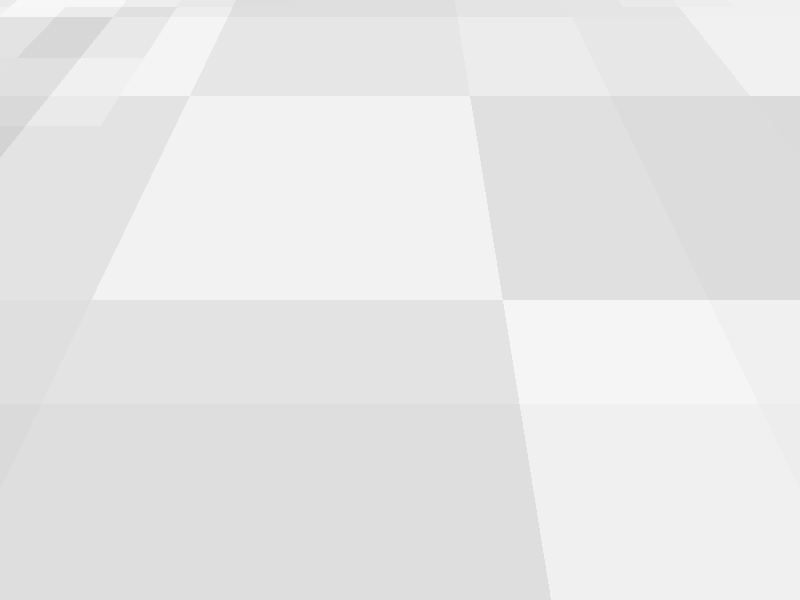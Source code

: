 camera {
  location <0,4,-3>/3
  look_at z/4
}
light_source {<-150,500,500> rgb <1.5,1.4,1.3>}

#declare Kleur=<1,1,1>;
#declare Vuilkleur=<.8,.075,.07>; // dirt colour
#declare Gewoon_vuil= // just dirty
texture {
  pigment {
    granite
    color_map {
      [0 rgb .2*Vuilkleur transmit .99]
      [1 rgb .1*Vuilkleur transmit .8]
    }
    rotate x*90
    translate -.5
    translate z*2
  }
  finish {ambient 0 diffuse .5}
}
#declare Gewoon_heel_vuil= // just very dirty
texture {
  pigment {
    granite
    color_map {
      [0 rgb .2*Vuilkleur transmit .99]
      [1 rgb .1*Vuilkleur transmit .6]
    }
    rotate x*90
    translate -.5
    //  scale <4*6,1,3*6>
    translate z*2
  }
  finish {ambient 0 diffuse .5}
}

#declare Scar=
  texture {
    pigment {
      crackle form <1,0,0>
      color_map {
        [0 rgbt <.1,.01,0,.8>]
        [.2 rgbt <.1,.01,0,1>]
      }
      scale .5
      turbulence .2
      lambda 3
      scale 4
    }
    normal {
      dents .1
    }
    finish {
      diffuse .5 ambient 0
    }
  }

plane {y,0
  #declare BS=1.0000;
  texture {
    pigment {
      average
      pigment_map {
        [1
          cells
          pigment_map {
            [0 
              cells
              color_map {
                [0 rgb .8*Kleur]
                [1 rgb 1*Kleur]
              }
              scale .5
            ]
            [.4 
              cells
              color_map {
                [0 rgb .8*Kleur]
                [1 rgb 1*Kleur]
              }
              translate <.25,.5,.2>
            ]
          }
          scale 1
        ]
        [1
          cells
          color_map {
            [0 rgb .8*Kleur]
            [1 rgb 1*Kleur]
          }
          translate <.25,1.5,.2>
          scale 2
          translate <2.25,1.5,3.5>
        ]
      }
      scale .25
    }
    normal {
      average
      normal_map {
        [1
          cells
          normal_map {
            [0 
              cells
              bump_size .25*BS
              scale .5
            ]
            [.4 
              cells
              bump_size .2*BS
              translate <.25,.5,.2>
            ]
          }
          scale 1
        ]
        [1
          cells
          normal_map {
            [0 
              cells
              bump_size .25*BS
              scale .5
            ]
            [.4 
              cells
              bump_size .2*BS
              translate <.25,.5,.2>
            ]
          }
          scale .25
        ]
        [1
          cells
          bump_size .125*BS
          translate <.25,1.5,.2>
          scale 2
          translate <2.25,1.5,3.5>
        ]
      }
      scale .125/8
    }
    finish {
      ambient 0 diffuse 1 brilliance 3 specular 1 roughness .01 
      metallic
    }
    scale 5
  }
  texture {Scar scale <.25,.25,1>}
  texture {Gewoon_vuil scale <.5,.25,1>} 
  texture {Gewoon_heel_vuil scale <.25,.125,.7>}
} 